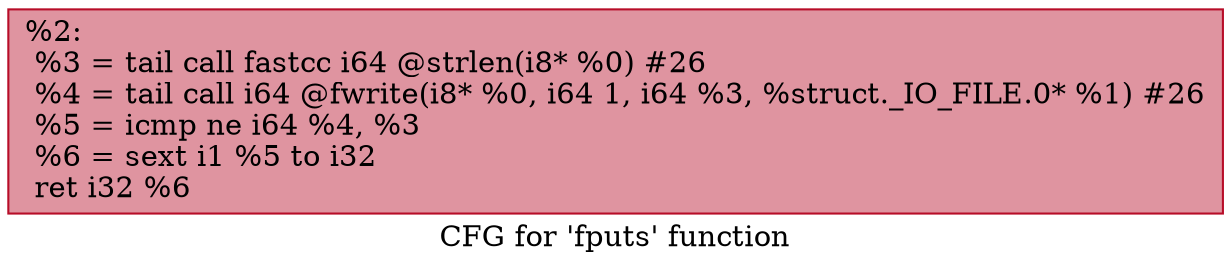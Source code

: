 digraph "CFG for 'fputs' function" {
	label="CFG for 'fputs' function";

	Node0x258a020 [shape=record,color="#b70d28ff", style=filled, fillcolor="#b70d2870",label="{%2:\l  %3 = tail call fastcc i64 @strlen(i8* %0) #26\l  %4 = tail call i64 @fwrite(i8* %0, i64 1, i64 %3, %struct._IO_FILE.0* %1) #26\l  %5 = icmp ne i64 %4, %3\l  %6 = sext i1 %5 to i32\l  ret i32 %6\l}"];
}
